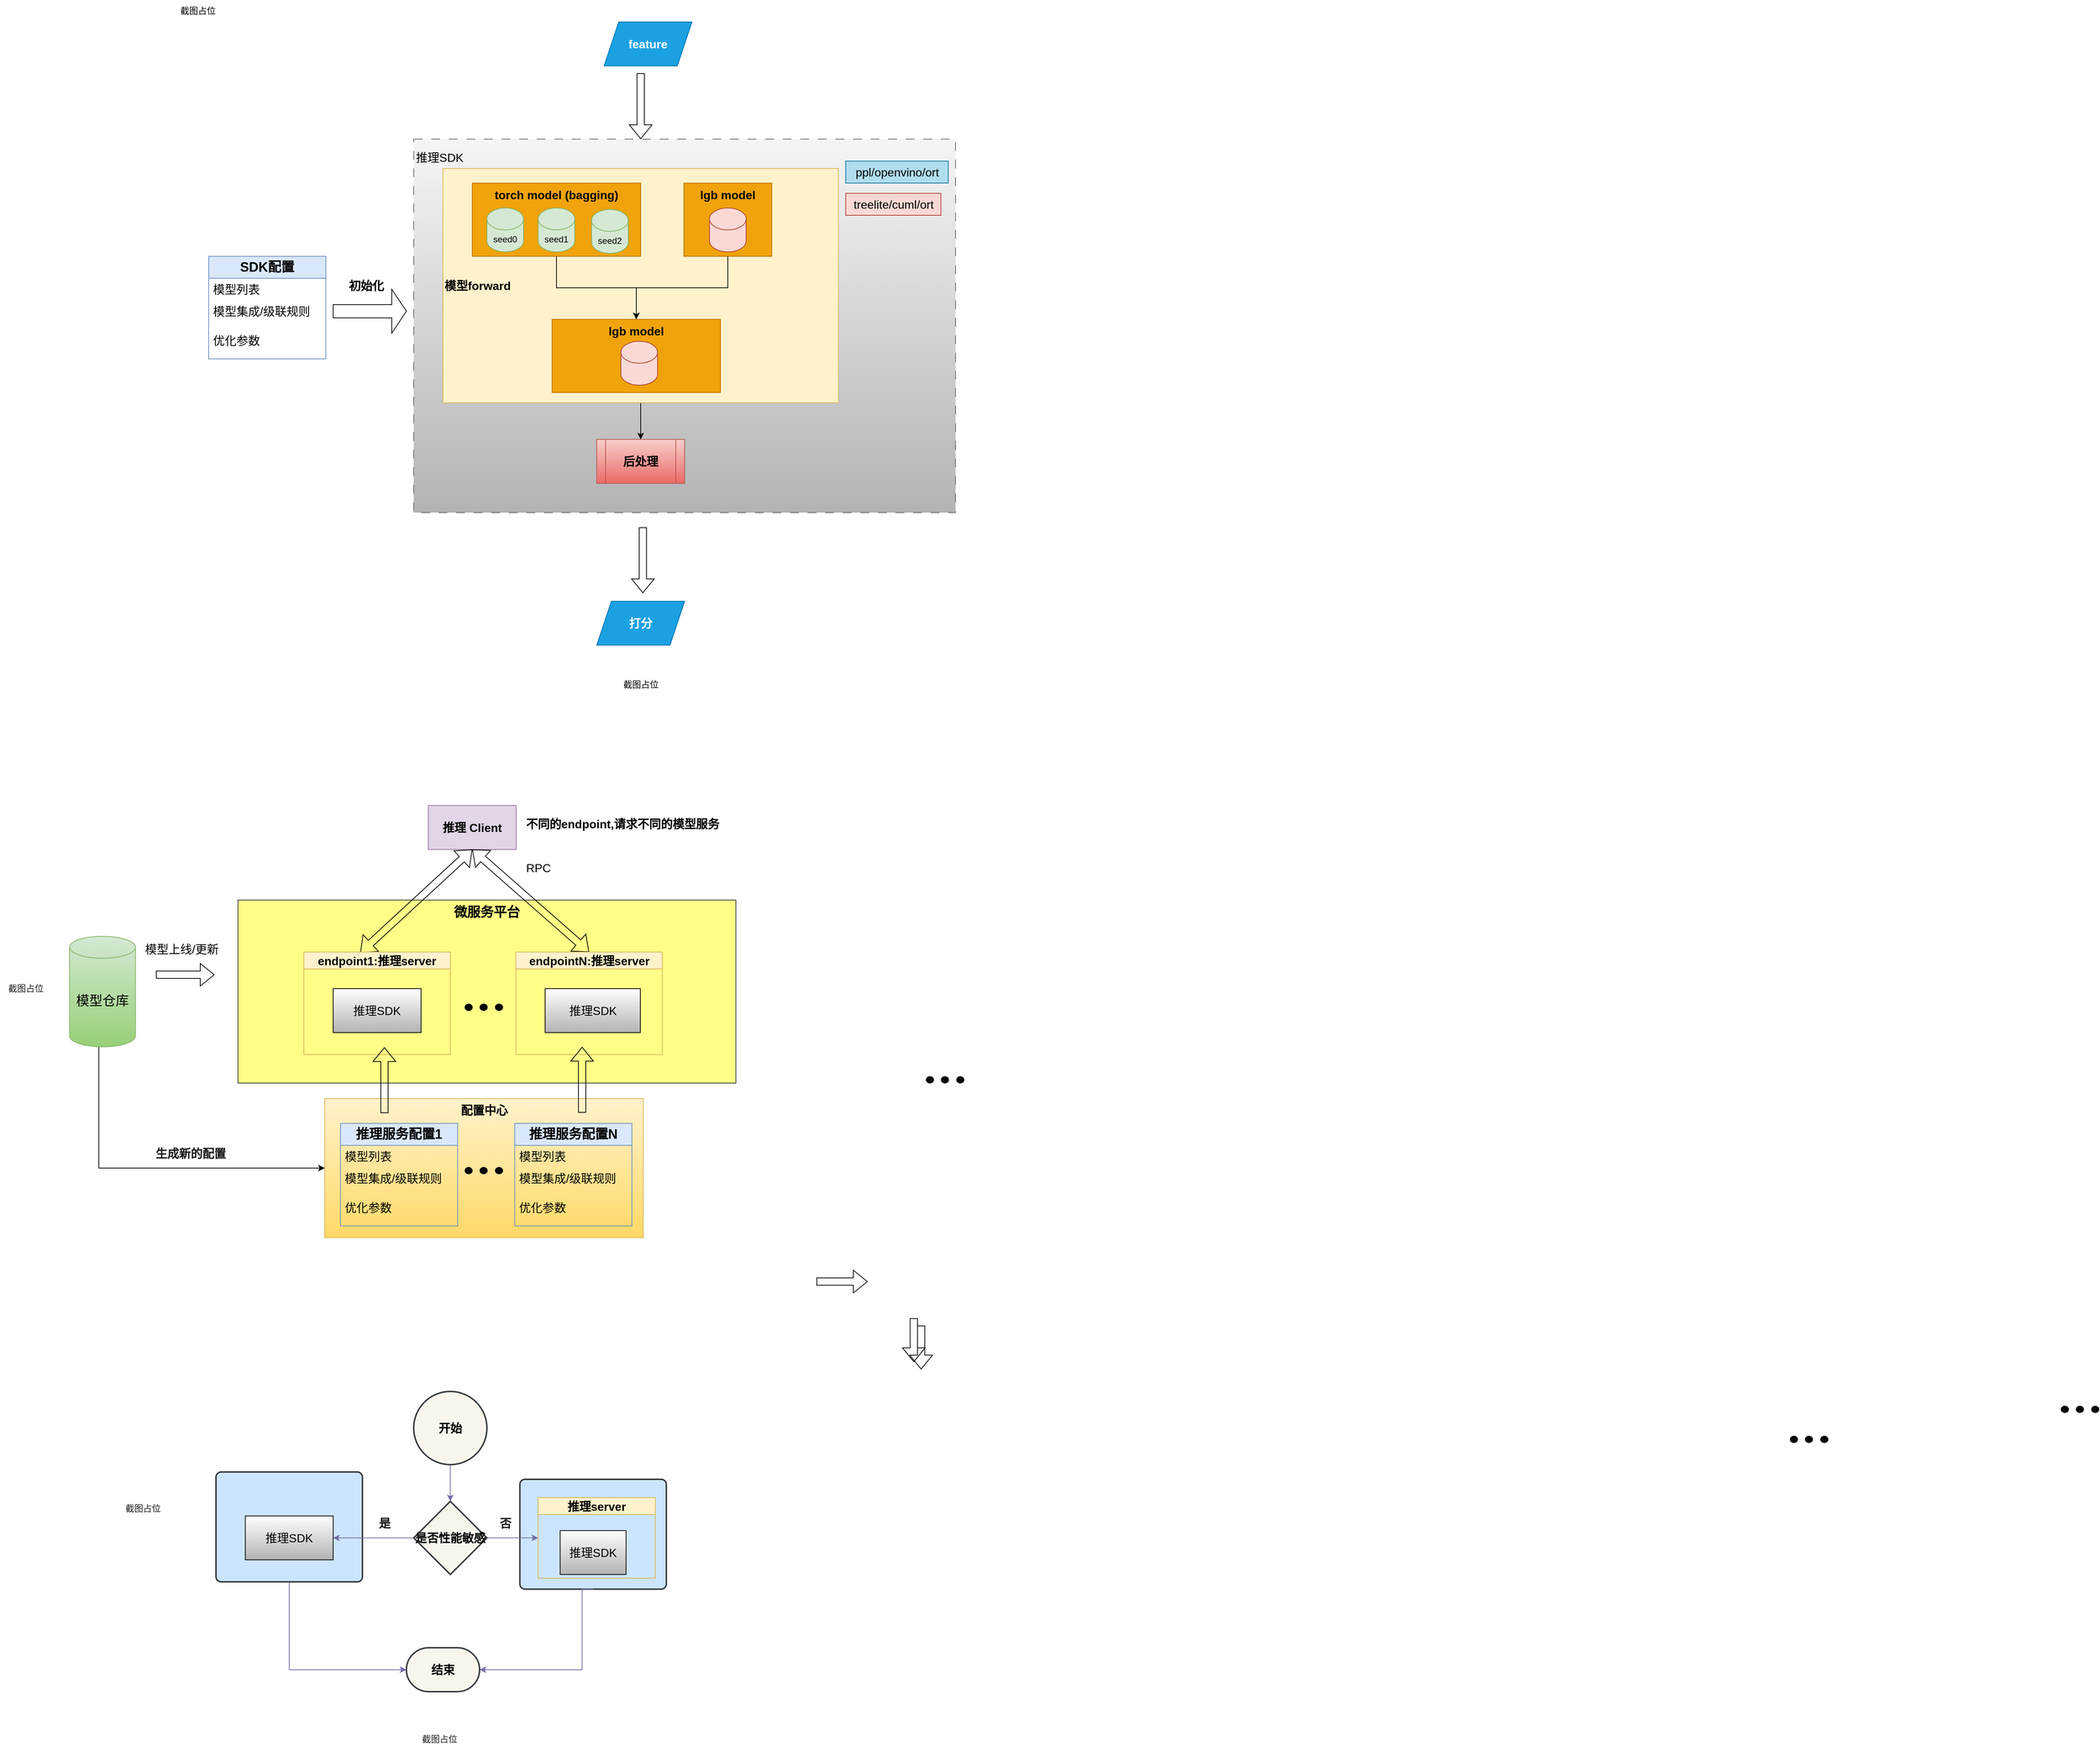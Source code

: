 <mxfile version="21.1.1" type="github">
  <diagram name="第 1 页" id="nnr06dnKJYtgya7jrnHT">
    <mxGraphModel dx="2261" dy="769" grid="1" gridSize="10" guides="1" tooltips="1" connect="1" arrows="1" fold="1" page="1" pageScale="1" pageWidth="827" pageHeight="1169" math="0" shadow="0">
      <root>
        <mxCell id="0" />
        <mxCell id="1" parent="0" />
        <mxCell id="UK8yWLkQY4NRwHUQAjbO-159" value="" style="rounded=1;whiteSpace=wrap;html=1;absoluteArcSize=1;arcSize=14;strokeWidth=2;strokeColor=#36393d;fillColor=#cce5ff;" vertex="1" parent="1">
          <mxGeometry x="345" y="2100" width="200" height="150" as="geometry" />
        </mxCell>
        <mxCell id="UK8yWLkQY4NRwHUQAjbO-138" value="&lt;font style=&quot;font-size: 18px;&quot;&gt;&lt;b&gt;微服务平台&lt;/b&gt;&lt;/font&gt;" style="rounded=0;whiteSpace=wrap;html=1;fillColor=#ffff88;strokeColor=#36393d;verticalAlign=top;" vertex="1" parent="1">
          <mxGeometry x="-40" y="1309" width="680" height="250" as="geometry" />
        </mxCell>
        <mxCell id="UK8yWLkQY4NRwHUQAjbO-98" value="&lt;font style=&quot;font-size: 16px;&quot;&gt;&lt;b&gt;配置中心&lt;/b&gt;&lt;/font&gt;" style="rounded=0;whiteSpace=wrap;html=1;fillColor=#fff2cc;gradientColor=#ffd966;strokeColor=#d6b656;align=center;verticalAlign=top;" vertex="1" parent="1">
          <mxGeometry x="78.5" y="1580" width="435" height="190" as="geometry" />
        </mxCell>
        <mxCell id="UK8yWLkQY4NRwHUQAjbO-15" value="" style="rounded=0;whiteSpace=wrap;html=1;dashed=1;dashPattern=12 12;fillColor=#f5f5f5;strokeColor=#666666;gradientColor=#b3b3b3;" vertex="1" parent="1">
          <mxGeometry x="200" y="270" width="740" height="510" as="geometry" />
        </mxCell>
        <mxCell id="UK8yWLkQY4NRwHUQAjbO-43" style="edgeStyle=orthogonalEdgeStyle;rounded=0;orthogonalLoop=1;jettySize=auto;html=1;" edge="1" parent="1" source="UK8yWLkQY4NRwHUQAjbO-1" target="UK8yWLkQY4NRwHUQAjbO-42">
          <mxGeometry relative="1" as="geometry" />
        </mxCell>
        <mxCell id="UK8yWLkQY4NRwHUQAjbO-1" value="&lt;font style=&quot;font-size: 16px;&quot;&gt;&lt;b&gt;模型forward&lt;/b&gt;&lt;/font&gt;" style="rounded=0;whiteSpace=wrap;html=1;fillColor=#fff2cc;strokeColor=#d6b656;labelPosition=center;verticalLabelPosition=middle;align=left;verticalAlign=middle;" vertex="1" parent="1">
          <mxGeometry x="240" y="310" width="540" height="320" as="geometry" />
        </mxCell>
        <mxCell id="UK8yWLkQY4NRwHUQAjbO-6" value="&lt;font style=&quot;font-size: 18px;&quot;&gt;&lt;b&gt;SDK配置&lt;/b&gt;&lt;/font&gt;" style="swimlane;fontStyle=0;childLayout=stackLayout;horizontal=1;startSize=30;horizontalStack=0;resizeParent=1;resizeParentMax=0;resizeLast=0;collapsible=1;marginBottom=0;whiteSpace=wrap;html=1;fillColor=#dae8fc;strokeColor=#6c8ebf;" vertex="1" parent="1">
          <mxGeometry x="-80" y="430" width="160" height="140" as="geometry" />
        </mxCell>
        <mxCell id="UK8yWLkQY4NRwHUQAjbO-7" value="&lt;font style=&quot;font-size: 16px;&quot;&gt;模型列表&lt;/font&gt;" style="text;strokeColor=none;fillColor=none;align=left;verticalAlign=middle;spacingLeft=4;spacingRight=4;overflow=hidden;points=[[0,0.5],[1,0.5]];portConstraint=eastwest;rotatable=0;whiteSpace=wrap;html=1;" vertex="1" parent="UK8yWLkQY4NRwHUQAjbO-6">
          <mxGeometry y="30" width="160" height="30" as="geometry" />
        </mxCell>
        <mxCell id="UK8yWLkQY4NRwHUQAjbO-8" value="&lt;font style=&quot;font-size: 16px;&quot;&gt;模型集成/级联规则&lt;/font&gt;" style="text;strokeColor=none;fillColor=none;align=left;verticalAlign=middle;spacingLeft=4;spacingRight=4;overflow=hidden;points=[[0,0.5],[1,0.5]];portConstraint=eastwest;rotatable=0;whiteSpace=wrap;html=1;" vertex="1" parent="UK8yWLkQY4NRwHUQAjbO-6">
          <mxGeometry y="60" width="160" height="30" as="geometry" />
        </mxCell>
        <object label="&lt;font style=&quot;font-size: 16px;&quot;&gt;优化参数&lt;/font&gt;" id="UK8yWLkQY4NRwHUQAjbO-9">
          <mxCell style="text;strokeColor=none;fillColor=none;align=left;verticalAlign=middle;spacingLeft=4;spacingRight=4;overflow=hidden;points=[[0,0.5],[1,0.5]];portConstraint=eastwest;rotatable=0;whiteSpace=wrap;html=1;" vertex="1" parent="UK8yWLkQY4NRwHUQAjbO-6">
            <mxGeometry y="90" width="160" height="50" as="geometry" />
          </mxCell>
        </object>
        <mxCell id="UK8yWLkQY4NRwHUQAjbO-11" value="" style="shape=flexArrow;endArrow=classic;html=1;rounded=0;" edge="1" parent="1">
          <mxGeometry width="50" height="50" relative="1" as="geometry">
            <mxPoint x="510" y="180" as="sourcePoint" />
            <mxPoint x="510" y="270" as="targetPoint" />
          </mxGeometry>
        </mxCell>
        <mxCell id="UK8yWLkQY4NRwHUQAjbO-16" value="&lt;font style=&quot;font-size: 16px;&quot;&gt;推理SDK&lt;/font&gt;" style="text;html=1;align=center;verticalAlign=middle;resizable=0;points=[];autosize=1;strokeColor=none;fillColor=none;" vertex="1" parent="1">
          <mxGeometry x="190" y="280" width="90" height="30" as="geometry" />
        </mxCell>
        <mxCell id="UK8yWLkQY4NRwHUQAjbO-23" value="&lt;font style=&quot;font-size: 16px;&quot;&gt;&lt;b&gt;feature&lt;/b&gt;&lt;/font&gt;" style="shape=parallelogram;perimeter=parallelogramPerimeter;whiteSpace=wrap;html=1;fixedSize=1;fillColor=#1ba1e2;strokeColor=#006EAF;fontColor=#ffffff;" vertex="1" parent="1">
          <mxGeometry x="460" y="110" width="120" height="60" as="geometry" />
        </mxCell>
        <mxCell id="UK8yWLkQY4NRwHUQAjbO-29" value="&lt;font style=&quot;font-size: 16px;&quot;&gt;treelite/cuml/ort&lt;/font&gt;" style="text;html=1;align=center;verticalAlign=middle;resizable=0;points=[];autosize=1;strokeColor=#ae4132;fillColor=#fad9d5;" vertex="1" parent="1">
          <mxGeometry x="790" y="344" width="130" height="30" as="geometry" />
        </mxCell>
        <mxCell id="UK8yWLkQY4NRwHUQAjbO-32" value="&lt;font style=&quot;font-size: 16px;&quot;&gt;ppl/openvino/ort&lt;/font&gt;" style="text;html=1;align=center;verticalAlign=middle;resizable=0;points=[];autosize=1;strokeColor=#10739e;fillColor=#b1ddf0;" vertex="1" parent="1">
          <mxGeometry x="790" y="300" width="140" height="30" as="geometry" />
        </mxCell>
        <mxCell id="UK8yWLkQY4NRwHUQAjbO-41" value="" style="group" vertex="1" connectable="0" parent="1">
          <mxGeometry x="280" y="330" width="409" height="286" as="geometry" />
        </mxCell>
        <mxCell id="UK8yWLkQY4NRwHUQAjbO-17" value="&lt;font style=&quot;font-size: 16px;&quot;&gt;&lt;b&gt;torch model (bagging)&lt;/b&gt;&lt;/font&gt;" style="rounded=0;whiteSpace=wrap;html=1;verticalAlign=top;fillColor=#f0a30a;fontColor=#000000;strokeColor=#BD7000;movable=1;resizable=1;rotatable=1;deletable=1;editable=1;locked=0;connectable=1;container=0;" vertex="1" parent="UK8yWLkQY4NRwHUQAjbO-41">
          <mxGeometry width="230" height="100" as="geometry" />
        </mxCell>
        <mxCell id="UK8yWLkQY4NRwHUQAjbO-12" value="seed0" style="shape=cylinder3;whiteSpace=wrap;html=1;boundedLbl=1;backgroundOutline=1;size=15;fillColor=#d5e8d4;strokeColor=#82b366;movable=1;resizable=1;rotatable=1;deletable=1;editable=1;locked=0;connectable=1;" vertex="1" parent="UK8yWLkQY4NRwHUQAjbO-41">
          <mxGeometry x="20" y="34" width="50" height="60" as="geometry" />
        </mxCell>
        <mxCell id="UK8yWLkQY4NRwHUQAjbO-13" value="seed1" style="shape=cylinder3;whiteSpace=wrap;html=1;boundedLbl=1;backgroundOutline=1;size=15;fillColor=#d5e8d4;strokeColor=#82b366;movable=1;resizable=1;rotatable=1;deletable=1;editable=1;locked=0;connectable=1;" vertex="1" parent="UK8yWLkQY4NRwHUQAjbO-41">
          <mxGeometry x="90" y="34" width="50" height="60" as="geometry" />
        </mxCell>
        <mxCell id="UK8yWLkQY4NRwHUQAjbO-18" value="seed2" style="shape=cylinder3;whiteSpace=wrap;html=1;boundedLbl=1;backgroundOutline=1;size=15;fillColor=#d5e8d4;strokeColor=#82b366;movable=1;resizable=1;rotatable=1;deletable=1;editable=1;locked=0;connectable=1;" vertex="1" parent="UK8yWLkQY4NRwHUQAjbO-41">
          <mxGeometry x="163" y="36" width="50" height="60" as="geometry" />
        </mxCell>
        <mxCell id="UK8yWLkQY4NRwHUQAjbO-24" value="&lt;span style=&quot;font-size: 16px;&quot;&gt;&lt;b&gt;lgb model&lt;/b&gt;&lt;/span&gt;" style="rounded=0;whiteSpace=wrap;html=1;verticalAlign=top;fillColor=#f0a30a;fontColor=#000000;strokeColor=#BD7000;movable=1;resizable=1;rotatable=1;deletable=1;editable=1;locked=0;connectable=1;container=0;" vertex="1" parent="UK8yWLkQY4NRwHUQAjbO-41">
          <mxGeometry x="289" width="120" height="100" as="geometry" />
        </mxCell>
        <mxCell id="UK8yWLkQY4NRwHUQAjbO-25" value="" style="shape=cylinder3;whiteSpace=wrap;html=1;boundedLbl=1;backgroundOutline=1;size=15;fillColor=#fad9d5;strokeColor=#ae4132;movable=1;resizable=1;rotatable=1;deletable=1;editable=1;locked=0;connectable=1;" vertex="1" parent="UK8yWLkQY4NRwHUQAjbO-41">
          <mxGeometry x="324" y="34" width="50" height="60" as="geometry" />
        </mxCell>
        <mxCell id="UK8yWLkQY4NRwHUQAjbO-36" value="&lt;span style=&quot;font-size: 16px;&quot;&gt;&lt;b&gt;lgb model&lt;/b&gt;&lt;/span&gt;" style="rounded=0;whiteSpace=wrap;html=1;verticalAlign=top;fillColor=#f0a30a;fontColor=#000000;strokeColor=#BD7000;movable=1;resizable=1;rotatable=1;deletable=1;editable=1;locked=0;connectable=1;container=0;" vertex="1" parent="UK8yWLkQY4NRwHUQAjbO-41">
          <mxGeometry x="109" y="186" width="230" height="100" as="geometry" />
        </mxCell>
        <mxCell id="UK8yWLkQY4NRwHUQAjbO-39" style="edgeStyle=orthogonalEdgeStyle;rounded=0;orthogonalLoop=1;jettySize=auto;html=1;entryX=0.5;entryY=0;entryDx=0;entryDy=0;" edge="1" parent="UK8yWLkQY4NRwHUQAjbO-41" source="UK8yWLkQY4NRwHUQAjbO-17" target="UK8yWLkQY4NRwHUQAjbO-36">
          <mxGeometry relative="1" as="geometry" />
        </mxCell>
        <mxCell id="UK8yWLkQY4NRwHUQAjbO-40" style="edgeStyle=orthogonalEdgeStyle;rounded=0;orthogonalLoop=1;jettySize=auto;html=1;entryX=0.5;entryY=0;entryDx=0;entryDy=0;" edge="1" parent="UK8yWLkQY4NRwHUQAjbO-41" source="UK8yWLkQY4NRwHUQAjbO-24" target="UK8yWLkQY4NRwHUQAjbO-36">
          <mxGeometry relative="1" as="geometry" />
        </mxCell>
        <mxCell id="UK8yWLkQY4NRwHUQAjbO-38" value="" style="shape=cylinder3;whiteSpace=wrap;html=1;boundedLbl=1;backgroundOutline=1;size=15;fillColor=#fad9d5;strokeColor=#ae4132;movable=1;resizable=1;rotatable=1;deletable=1;editable=1;locked=0;connectable=1;" vertex="1" parent="UK8yWLkQY4NRwHUQAjbO-41">
          <mxGeometry x="203" y="216" width="50" height="60" as="geometry" />
        </mxCell>
        <mxCell id="UK8yWLkQY4NRwHUQAjbO-42" value="&lt;font style=&quot;font-size: 16px;&quot;&gt;&lt;b&gt;后处理&lt;/b&gt;&lt;/font&gt;" style="shape=process;whiteSpace=wrap;html=1;backgroundOutline=1;fillColor=#f8cecc;gradientColor=#ea6b66;strokeColor=#b85450;" vertex="1" parent="1">
          <mxGeometry x="450" y="680" width="120" height="60" as="geometry" />
        </mxCell>
        <mxCell id="UK8yWLkQY4NRwHUQAjbO-53" value="&lt;span style=&quot;font-size: 16px;&quot;&gt;&lt;b&gt;打分&lt;/b&gt;&lt;/span&gt;" style="shape=parallelogram;perimeter=parallelogramPerimeter;whiteSpace=wrap;html=1;fixedSize=1;fillColor=#1ba1e2;strokeColor=#006EAF;fontColor=#ffffff;" vertex="1" parent="1">
          <mxGeometry x="450" y="901" width="120" height="60" as="geometry" />
        </mxCell>
        <mxCell id="UK8yWLkQY4NRwHUQAjbO-54" value="" style="shape=flexArrow;endArrow=classic;html=1;rounded=0;" edge="1" parent="1">
          <mxGeometry width="50" height="50" relative="1" as="geometry">
            <mxPoint x="513" y="800" as="sourcePoint" />
            <mxPoint x="513" y="890" as="targetPoint" />
          </mxGeometry>
        </mxCell>
        <mxCell id="UK8yWLkQY4NRwHUQAjbO-57" value="截图占位" style="text;html=1;align=center;verticalAlign=middle;resizable=0;points=[];autosize=1;strokeColor=none;fillColor=none;" vertex="1" parent="1">
          <mxGeometry x="-130" y="80" width="70" height="30" as="geometry" />
        </mxCell>
        <mxCell id="UK8yWLkQY4NRwHUQAjbO-58" value="截图占位" style="text;html=1;align=center;verticalAlign=middle;resizable=0;points=[];autosize=1;strokeColor=none;fillColor=none;" vertex="1" parent="1">
          <mxGeometry x="475" y="1000" width="70" height="30" as="geometry" />
        </mxCell>
        <mxCell id="UK8yWLkQY4NRwHUQAjbO-59" value="" style="shape=singleArrow;whiteSpace=wrap;html=1;" vertex="1" parent="1">
          <mxGeometry x="90" y="475" width="100" height="60" as="geometry" />
        </mxCell>
        <mxCell id="UK8yWLkQY4NRwHUQAjbO-60" value="&lt;font style=&quot;font-size: 16px;&quot;&gt;&lt;b&gt;初始化&lt;/b&gt;&lt;/font&gt;" style="text;html=1;align=center;verticalAlign=middle;resizable=0;points=[];autosize=1;strokeColor=none;fillColor=none;" vertex="1" parent="1">
          <mxGeometry x="100" y="455" width="70" height="30" as="geometry" />
        </mxCell>
        <mxCell id="UK8yWLkQY4NRwHUQAjbO-71" value="&lt;font style=&quot;font-size: 16px;&quot;&gt;&lt;b&gt;推理 Client&lt;/b&gt;&lt;/font&gt;" style="rounded=0;whiteSpace=wrap;html=1;fillColor=#e1d5e7;strokeColor=#9673a6;" vertex="1" parent="1">
          <mxGeometry x="220" y="1180" width="120" height="60" as="geometry" />
        </mxCell>
        <mxCell id="UK8yWLkQY4NRwHUQAjbO-77" value="&lt;font style=&quot;font-size: 16px;&quot;&gt;RPC&lt;/font&gt;" style="text;html=1;align=center;verticalAlign=middle;resizable=0;points=[];autosize=1;strokeColor=none;fillColor=none;" vertex="1" parent="1">
          <mxGeometry x="340" y="1250" width="60" height="30" as="geometry" />
        </mxCell>
        <mxCell id="UK8yWLkQY4NRwHUQAjbO-78" value="" style="shape=flexArrow;endArrow=classic;html=1;rounded=0;" edge="1" parent="1">
          <mxGeometry width="50" height="50" relative="1" as="geometry">
            <mxPoint x="883" y="1880" as="sourcePoint" />
            <mxPoint x="883" y="1940" as="targetPoint" />
          </mxGeometry>
        </mxCell>
        <mxCell id="UK8yWLkQY4NRwHUQAjbO-80" value="" style="shape=flexArrow;endArrow=classic;startArrow=classic;html=1;rounded=0;entryX=0.5;entryY=1;entryDx=0;entryDy=0;exitX=0.385;exitY=0.007;exitDx=0;exitDy=0;exitPerimeter=0;" edge="1" parent="1" source="UK8yWLkQY4NRwHUQAjbO-65" target="UK8yWLkQY4NRwHUQAjbO-71">
          <mxGeometry width="100" height="100" relative="1" as="geometry">
            <mxPoint x="110" y="1330" as="sourcePoint" />
            <mxPoint x="210" y="1230" as="targetPoint" />
          </mxGeometry>
        </mxCell>
        <mxCell id="UK8yWLkQY4NRwHUQAjbO-81" value="" style="shape=flexArrow;endArrow=classic;startArrow=classic;html=1;rounded=0;entryX=0.5;entryY=1;entryDx=0;entryDy=0;exitX=0.5;exitY=0;exitDx=0;exitDy=0;" edge="1" parent="1" source="UK8yWLkQY4NRwHUQAjbO-69" target="UK8yWLkQY4NRwHUQAjbO-71">
          <mxGeometry width="100" height="100" relative="1" as="geometry">
            <mxPoint x="394" y="1325" as="sourcePoint" />
            <mxPoint x="280" y="1215" as="targetPoint" />
          </mxGeometry>
        </mxCell>
        <mxCell id="UK8yWLkQY4NRwHUQAjbO-91" value="&lt;font style=&quot;font-size: 16px;&quot;&gt;&lt;b&gt;不同的endpoint,请求不同的模型服务&lt;/b&gt;&lt;/font&gt;" style="text;html=1;align=center;verticalAlign=middle;resizable=0;points=[];autosize=1;strokeColor=none;fillColor=none;" vertex="1" parent="1">
          <mxGeometry x="339.5" y="1190" width="290" height="30" as="geometry" />
        </mxCell>
        <mxCell id="UK8yWLkQY4NRwHUQAjbO-94" value="&lt;font style=&quot;font-size: 18px;&quot;&gt;&lt;b&gt;推理服务配置1&lt;/b&gt;&lt;/font&gt;" style="swimlane;fontStyle=0;childLayout=stackLayout;horizontal=1;startSize=30;horizontalStack=0;resizeParent=1;resizeParentMax=0;resizeLast=0;collapsible=1;marginBottom=0;whiteSpace=wrap;html=1;fillColor=#dae8fc;strokeColor=#6c8ebf;" vertex="1" parent="1">
          <mxGeometry x="100" y="1614" width="160" height="140" as="geometry" />
        </mxCell>
        <mxCell id="UK8yWLkQY4NRwHUQAjbO-95" value="&lt;font style=&quot;font-size: 16px;&quot;&gt;模型列表&lt;/font&gt;" style="text;strokeColor=none;fillColor=none;align=left;verticalAlign=middle;spacingLeft=4;spacingRight=4;overflow=hidden;points=[[0,0.5],[1,0.5]];portConstraint=eastwest;rotatable=0;whiteSpace=wrap;html=1;" vertex="1" parent="UK8yWLkQY4NRwHUQAjbO-94">
          <mxGeometry y="30" width="160" height="30" as="geometry" />
        </mxCell>
        <mxCell id="UK8yWLkQY4NRwHUQAjbO-96" value="&lt;font style=&quot;font-size: 16px;&quot;&gt;模型集成/级联规则&lt;/font&gt;" style="text;strokeColor=none;fillColor=none;align=left;verticalAlign=middle;spacingLeft=4;spacingRight=4;overflow=hidden;points=[[0,0.5],[1,0.5]];portConstraint=eastwest;rotatable=0;whiteSpace=wrap;html=1;" vertex="1" parent="UK8yWLkQY4NRwHUQAjbO-94">
          <mxGeometry y="60" width="160" height="30" as="geometry" />
        </mxCell>
        <object label="&lt;font style=&quot;font-size: 16px;&quot;&gt;优化参数&lt;/font&gt;" id="UK8yWLkQY4NRwHUQAjbO-97">
          <mxCell style="text;strokeColor=none;fillColor=none;align=left;verticalAlign=middle;spacingLeft=4;spacingRight=4;overflow=hidden;points=[[0,0.5],[1,0.5]];portConstraint=eastwest;rotatable=0;whiteSpace=wrap;html=1;" vertex="1" parent="UK8yWLkQY4NRwHUQAjbO-94">
            <mxGeometry y="90" width="160" height="50" as="geometry" />
          </mxCell>
        </object>
        <mxCell id="UK8yWLkQY4NRwHUQAjbO-65" value="&lt;font style=&quot;font-size: 16px;&quot;&gt;endpoint1:推理server&lt;/font&gt;" style="swimlane;whiteSpace=wrap;html=1;fillColor=#fff2cc;strokeColor=#d6b656;" vertex="1" parent="1">
          <mxGeometry x="50" y="1380" width="200" height="140" as="geometry" />
        </mxCell>
        <mxCell id="UK8yWLkQY4NRwHUQAjbO-66" value="&lt;font style=&quot;font-size: 16px;&quot;&gt;推理SDK&lt;/font&gt;" style="rounded=0;whiteSpace=wrap;html=1;gradientColor=#B3B3B3;" vertex="1" parent="UK8yWLkQY4NRwHUQAjbO-65">
          <mxGeometry x="40" y="50" width="120" height="60" as="geometry" />
        </mxCell>
        <mxCell id="UK8yWLkQY4NRwHUQAjbO-69" value="&lt;font style=&quot;font-size: 16px;&quot;&gt;endpointN:推理server&lt;/font&gt;" style="swimlane;whiteSpace=wrap;html=1;fillColor=#fff2cc;strokeColor=#d6b656;" vertex="1" parent="1">
          <mxGeometry x="339.5" y="1380" width="200" height="140" as="geometry" />
        </mxCell>
        <mxCell id="UK8yWLkQY4NRwHUQAjbO-70" value="&lt;font style=&quot;font-size: 16px;&quot;&gt;推理SDK&lt;/font&gt;" style="rounded=0;whiteSpace=wrap;html=1;gradientColor=#B3B3B3;" vertex="1" parent="UK8yWLkQY4NRwHUQAjbO-69">
          <mxGeometry x="40" y="50" width="130" height="60" as="geometry" />
        </mxCell>
        <mxCell id="UK8yWLkQY4NRwHUQAjbO-87" value="" style="group" vertex="1" connectable="0" parent="1">
          <mxGeometry x="270" y="1451" width="52" height="9" as="geometry" />
        </mxCell>
        <mxCell id="UK8yWLkQY4NRwHUQAjbO-88" value="" style="ellipse;whiteSpace=wrap;html=1;fillColor=#000000;" vertex="1" parent="UK8yWLkQY4NRwHUQAjbO-87">
          <mxGeometry width="10" height="9" as="geometry" />
        </mxCell>
        <mxCell id="UK8yWLkQY4NRwHUQAjbO-89" value="" style="ellipse;whiteSpace=wrap;html=1;fillColor=#000000;" vertex="1" parent="UK8yWLkQY4NRwHUQAjbO-87">
          <mxGeometry x="20.5" width="10" height="9" as="geometry" />
        </mxCell>
        <mxCell id="UK8yWLkQY4NRwHUQAjbO-90" value="" style="ellipse;whiteSpace=wrap;html=1;fillColor=#000000;" vertex="1" parent="UK8yWLkQY4NRwHUQAjbO-87">
          <mxGeometry x="41.5" width="10" height="9" as="geometry" />
        </mxCell>
        <mxCell id="UK8yWLkQY4NRwHUQAjbO-105" value="" style="group" vertex="1" connectable="0" parent="1">
          <mxGeometry x="900" y="1550" width="52" height="9" as="geometry" />
        </mxCell>
        <mxCell id="UK8yWLkQY4NRwHUQAjbO-106" value="" style="ellipse;whiteSpace=wrap;html=1;fillColor=#000000;" vertex="1" parent="UK8yWLkQY4NRwHUQAjbO-105">
          <mxGeometry width="10" height="9" as="geometry" />
        </mxCell>
        <mxCell id="UK8yWLkQY4NRwHUQAjbO-107" value="" style="ellipse;whiteSpace=wrap;html=1;fillColor=#000000;" vertex="1" parent="UK8yWLkQY4NRwHUQAjbO-105">
          <mxGeometry x="20.5" width="10" height="9" as="geometry" />
        </mxCell>
        <mxCell id="UK8yWLkQY4NRwHUQAjbO-108" value="" style="ellipse;whiteSpace=wrap;html=1;fillColor=#000000;" vertex="1" parent="UK8yWLkQY4NRwHUQAjbO-105">
          <mxGeometry x="41.5" width="10" height="9" as="geometry" />
        </mxCell>
        <mxCell id="UK8yWLkQY4NRwHUQAjbO-109" value="&lt;font style=&quot;font-size: 18px;&quot;&gt;&lt;b&gt;推理服务配置N&lt;/b&gt;&lt;/font&gt;" style="swimlane;fontStyle=0;childLayout=stackLayout;horizontal=1;startSize=30;horizontalStack=0;resizeParent=1;resizeParentMax=0;resizeLast=0;collapsible=1;marginBottom=0;whiteSpace=wrap;html=1;fillColor=#dae8fc;strokeColor=#6c8ebf;" vertex="1" parent="1">
          <mxGeometry x="338" y="1614" width="160" height="140" as="geometry" />
        </mxCell>
        <mxCell id="UK8yWLkQY4NRwHUQAjbO-110" value="&lt;font style=&quot;font-size: 16px;&quot;&gt;模型列表&lt;/font&gt;" style="text;strokeColor=none;fillColor=none;align=left;verticalAlign=middle;spacingLeft=4;spacingRight=4;overflow=hidden;points=[[0,0.5],[1,0.5]];portConstraint=eastwest;rotatable=0;whiteSpace=wrap;html=1;" vertex="1" parent="UK8yWLkQY4NRwHUQAjbO-109">
          <mxGeometry y="30" width="160" height="30" as="geometry" />
        </mxCell>
        <mxCell id="UK8yWLkQY4NRwHUQAjbO-111" value="&lt;font style=&quot;font-size: 16px;&quot;&gt;模型集成/级联规则&lt;/font&gt;" style="text;strokeColor=none;fillColor=none;align=left;verticalAlign=middle;spacingLeft=4;spacingRight=4;overflow=hidden;points=[[0,0.5],[1,0.5]];portConstraint=eastwest;rotatable=0;whiteSpace=wrap;html=1;" vertex="1" parent="UK8yWLkQY4NRwHUQAjbO-109">
          <mxGeometry y="60" width="160" height="30" as="geometry" />
        </mxCell>
        <object label="&lt;font style=&quot;font-size: 16px;&quot;&gt;优化参数&lt;/font&gt;" id="UK8yWLkQY4NRwHUQAjbO-112">
          <mxCell style="text;strokeColor=none;fillColor=none;align=left;verticalAlign=middle;spacingLeft=4;spacingRight=4;overflow=hidden;points=[[0,0.5],[1,0.5]];portConstraint=eastwest;rotatable=0;whiteSpace=wrap;html=1;" vertex="1" parent="UK8yWLkQY4NRwHUQAjbO-109">
            <mxGeometry y="90" width="160" height="50" as="geometry" />
          </mxCell>
        </object>
        <mxCell id="UK8yWLkQY4NRwHUQAjbO-113" value="" style="group" vertex="1" connectable="0" parent="1">
          <mxGeometry x="2080" y="2041" width="52" height="9" as="geometry" />
        </mxCell>
        <mxCell id="UK8yWLkQY4NRwHUQAjbO-114" value="" style="ellipse;whiteSpace=wrap;html=1;fillColor=#000000;" vertex="1" parent="UK8yWLkQY4NRwHUQAjbO-113">
          <mxGeometry width="10" height="9" as="geometry" />
        </mxCell>
        <mxCell id="UK8yWLkQY4NRwHUQAjbO-115" value="" style="ellipse;whiteSpace=wrap;html=1;fillColor=#000000;" vertex="1" parent="UK8yWLkQY4NRwHUQAjbO-113">
          <mxGeometry x="20.5" width="10" height="9" as="geometry" />
        </mxCell>
        <mxCell id="UK8yWLkQY4NRwHUQAjbO-116" value="" style="ellipse;whiteSpace=wrap;html=1;fillColor=#000000;" vertex="1" parent="UK8yWLkQY4NRwHUQAjbO-113">
          <mxGeometry x="41.5" width="10" height="9" as="geometry" />
        </mxCell>
        <mxCell id="UK8yWLkQY4NRwHUQAjbO-117" value="" style="group" vertex="1" connectable="0" parent="1">
          <mxGeometry x="2450" y="2000" width="52" height="9" as="geometry" />
        </mxCell>
        <mxCell id="UK8yWLkQY4NRwHUQAjbO-118" value="" style="ellipse;whiteSpace=wrap;html=1;fillColor=#000000;" vertex="1" parent="UK8yWLkQY4NRwHUQAjbO-117">
          <mxGeometry width="10" height="9" as="geometry" />
        </mxCell>
        <mxCell id="UK8yWLkQY4NRwHUQAjbO-119" value="" style="ellipse;whiteSpace=wrap;html=1;fillColor=#000000;" vertex="1" parent="UK8yWLkQY4NRwHUQAjbO-117">
          <mxGeometry x="20.5" width="10" height="9" as="geometry" />
        </mxCell>
        <mxCell id="UK8yWLkQY4NRwHUQAjbO-120" value="" style="ellipse;whiteSpace=wrap;html=1;fillColor=#000000;" vertex="1" parent="UK8yWLkQY4NRwHUQAjbO-117">
          <mxGeometry x="41.5" width="10" height="9" as="geometry" />
        </mxCell>
        <mxCell id="UK8yWLkQY4NRwHUQAjbO-125" value="" style="group" vertex="1" connectable="0" parent="1">
          <mxGeometry x="270" y="1674" width="52" height="9" as="geometry" />
        </mxCell>
        <mxCell id="UK8yWLkQY4NRwHUQAjbO-126" value="" style="ellipse;whiteSpace=wrap;html=1;fillColor=#000000;" vertex="1" parent="UK8yWLkQY4NRwHUQAjbO-125">
          <mxGeometry width="10" height="9" as="geometry" />
        </mxCell>
        <mxCell id="UK8yWLkQY4NRwHUQAjbO-127" value="" style="ellipse;whiteSpace=wrap;html=1;fillColor=#000000;" vertex="1" parent="UK8yWLkQY4NRwHUQAjbO-125">
          <mxGeometry x="20.5" width="10" height="9" as="geometry" />
        </mxCell>
        <mxCell id="UK8yWLkQY4NRwHUQAjbO-128" value="" style="ellipse;whiteSpace=wrap;html=1;fillColor=#000000;" vertex="1" parent="UK8yWLkQY4NRwHUQAjbO-125">
          <mxGeometry x="41.5" width="10" height="9" as="geometry" />
        </mxCell>
        <mxCell id="UK8yWLkQY4NRwHUQAjbO-131" value="" style="shape=flexArrow;endArrow=classic;html=1;rounded=0;" edge="1" parent="1">
          <mxGeometry width="50" height="50" relative="1" as="geometry">
            <mxPoint x="893" y="1890" as="sourcePoint" />
            <mxPoint x="893" y="1950" as="targetPoint" />
          </mxGeometry>
        </mxCell>
        <mxCell id="UK8yWLkQY4NRwHUQAjbO-133" value="" style="shape=flexArrow;endArrow=none;html=1;rounded=0;startArrow=block;endFill=0;" edge="1" parent="1">
          <mxGeometry width="50" height="50" relative="1" as="geometry">
            <mxPoint x="160" y="1510" as="sourcePoint" />
            <mxPoint x="160" y="1600" as="targetPoint" />
          </mxGeometry>
        </mxCell>
        <mxCell id="UK8yWLkQY4NRwHUQAjbO-134" value="" style="shape=flexArrow;endArrow=none;html=1;rounded=0;startArrow=block;endFill=0;" edge="1" parent="1">
          <mxGeometry width="50" height="50" relative="1" as="geometry">
            <mxPoint x="430" y="1509.5" as="sourcePoint" />
            <mxPoint x="430" y="1599.5" as="targetPoint" />
          </mxGeometry>
        </mxCell>
        <mxCell id="UK8yWLkQY4NRwHUQAjbO-142" style="edgeStyle=elbowEdgeStyle;rounded=0;orthogonalLoop=1;jettySize=auto;html=1;entryX=0;entryY=0.5;entryDx=0;entryDy=0;" edge="1" parent="1" source="UK8yWLkQY4NRwHUQAjbO-135" target="UK8yWLkQY4NRwHUQAjbO-98">
          <mxGeometry relative="1" as="geometry">
            <Array as="points">
              <mxPoint x="-230" y="1560" />
            </Array>
          </mxGeometry>
        </mxCell>
        <mxCell id="UK8yWLkQY4NRwHUQAjbO-135" value="&lt;font style=&quot;font-size: 18px;&quot;&gt;模型仓库&lt;/font&gt;" style="shape=cylinder3;whiteSpace=wrap;html=1;boundedLbl=1;backgroundOutline=1;size=15;fillColor=#d5e8d4;gradientColor=#97d077;strokeColor=#82b366;" vertex="1" parent="1">
          <mxGeometry x="-270" y="1358.5" width="90" height="151" as="geometry" />
        </mxCell>
        <mxCell id="UK8yWLkQY4NRwHUQAjbO-136" value="" style="shape=flexArrow;endArrow=classic;html=1;rounded=0;" edge="1" parent="1">
          <mxGeometry width="50" height="50" relative="1" as="geometry">
            <mxPoint x="750" y="1830" as="sourcePoint" />
            <mxPoint x="820" y="1830" as="targetPoint" />
          </mxGeometry>
        </mxCell>
        <mxCell id="UK8yWLkQY4NRwHUQAjbO-137" value="" style="shape=flexArrow;endArrow=classic;html=1;rounded=0;" edge="1" parent="1">
          <mxGeometry width="50" height="50" relative="1" as="geometry">
            <mxPoint x="-152" y="1411" as="sourcePoint" />
            <mxPoint x="-72" y="1411" as="targetPoint" />
          </mxGeometry>
        </mxCell>
        <mxCell id="UK8yWLkQY4NRwHUQAjbO-139" value="&lt;font style=&quot;font-size: 16px;&quot;&gt;模型上线/更新&lt;/font&gt;" style="text;html=1;align=center;verticalAlign=middle;resizable=0;points=[];autosize=1;strokeColor=none;fillColor=none;" vertex="1" parent="1">
          <mxGeometry x="-177" y="1361" width="120" height="30" as="geometry" />
        </mxCell>
        <mxCell id="UK8yWLkQY4NRwHUQAjbO-143" value="&lt;font style=&quot;font-size: 16px;&quot;&gt;&lt;b&gt;生成新的配置&lt;/b&gt;&lt;/font&gt;" style="text;html=1;align=center;verticalAlign=middle;resizable=0;points=[];autosize=1;strokeColor=none;fillColor=none;fontColor=#1A1A1A;" vertex="1" parent="1">
          <mxGeometry x="-165" y="1640" width="120" height="30" as="geometry" />
        </mxCell>
        <mxCell id="UK8yWLkQY4NRwHUQAjbO-144" value="截图占位" style="text;html=1;align=center;verticalAlign=middle;resizable=0;points=[];autosize=1;strokeColor=none;fillColor=none;fontColor=#1A1A1A;" vertex="1" parent="1">
          <mxGeometry x="-365" y="1415" width="70" height="30" as="geometry" />
        </mxCell>
        <mxCell id="UK8yWLkQY4NRwHUQAjbO-148" style="edgeStyle=orthogonalEdgeStyle;rounded=0;orthogonalLoop=1;jettySize=auto;html=1;entryX=0.5;entryY=0;entryDx=0;entryDy=0;entryPerimeter=0;strokeColor=#736CA8;fontColor=#1A1A1A;" edge="1" parent="1" source="UK8yWLkQY4NRwHUQAjbO-145" target="UK8yWLkQY4NRwHUQAjbO-147">
          <mxGeometry relative="1" as="geometry" />
        </mxCell>
        <mxCell id="UK8yWLkQY4NRwHUQAjbO-145" value="&lt;font style=&quot;font-size: 16px;&quot;&gt;&lt;b&gt;开始&lt;/b&gt;&lt;/font&gt;" style="strokeWidth=2;html=1;shape=mxgraph.flowchart.start_2;whiteSpace=wrap;strokeColor=#36393d;fillColor=#f9f7ed;" vertex="1" parent="1">
          <mxGeometry x="200" y="1980" width="100" height="100" as="geometry" />
        </mxCell>
        <mxCell id="UK8yWLkQY4NRwHUQAjbO-162" style="edgeStyle=elbowEdgeStyle;rounded=0;orthogonalLoop=1;jettySize=auto;html=1;strokeColor=#736CA8;fontColor=#1A1A1A;" edge="1" parent="1" source="UK8yWLkQY4NRwHUQAjbO-151" target="UK8yWLkQY4NRwHUQAjbO-161">
          <mxGeometry relative="1" as="geometry">
            <Array as="points">
              <mxPoint x="30" y="2290" />
            </Array>
          </mxGeometry>
        </mxCell>
        <mxCell id="UK8yWLkQY4NRwHUQAjbO-151" value="" style="rounded=1;whiteSpace=wrap;html=1;absoluteArcSize=1;arcSize=14;strokeWidth=2;strokeColor=#36393d;fillColor=#cce5ff;" vertex="1" parent="1">
          <mxGeometry x="-70" y="2090" width="200" height="150" as="geometry" />
        </mxCell>
        <mxCell id="UK8yWLkQY4NRwHUQAjbO-150" style="edgeStyle=orthogonalEdgeStyle;rounded=0;orthogonalLoop=1;jettySize=auto;html=1;strokeColor=#736CA8;fontColor=#1A1A1A;" edge="1" parent="1" source="UK8yWLkQY4NRwHUQAjbO-147">
          <mxGeometry relative="1" as="geometry">
            <mxPoint x="90" y="2180" as="targetPoint" />
          </mxGeometry>
        </mxCell>
        <mxCell id="UK8yWLkQY4NRwHUQAjbO-160" style="edgeStyle=orthogonalEdgeStyle;rounded=0;orthogonalLoop=1;jettySize=auto;html=1;strokeColor=#736CA8;fontColor=#1A1A1A;entryX=0;entryY=0.5;entryDx=0;entryDy=0;" edge="1" parent="1" source="UK8yWLkQY4NRwHUQAjbO-147" target="UK8yWLkQY4NRwHUQAjbO-157">
          <mxGeometry relative="1" as="geometry">
            <mxPoint x="370" y="2180" as="targetPoint" />
          </mxGeometry>
        </mxCell>
        <mxCell id="UK8yWLkQY4NRwHUQAjbO-147" value="&lt;font style=&quot;font-size: 16px;&quot;&gt;&lt;b&gt;是否性能敏感&lt;/b&gt;&lt;/font&gt;" style="strokeWidth=2;html=1;shape=mxgraph.flowchart.decision;whiteSpace=wrap;strokeColor=#36393d;fillColor=#f9f7ed;" vertex="1" parent="1">
          <mxGeometry x="200" y="2130" width="100" height="100" as="geometry" />
        </mxCell>
        <mxCell id="UK8yWLkQY4NRwHUQAjbO-152" value="&lt;font style=&quot;font-size: 16px;&quot;&gt;推理SDK&lt;/font&gt;" style="rounded=0;whiteSpace=wrap;html=1;gradientColor=#B3B3B3;" vertex="1" parent="1">
          <mxGeometry x="-30" y="2150" width="120" height="60" as="geometry" />
        </mxCell>
        <mxCell id="UK8yWLkQY4NRwHUQAjbO-153" value="&lt;font style=&quot;font-size: 16px;&quot;&gt;&lt;b&gt;是&lt;/b&gt;&lt;/font&gt;" style="text;html=1;align=center;verticalAlign=middle;resizable=0;points=[];autosize=1;strokeColor=none;fillColor=none;fontColor=#1A1A1A;" vertex="1" parent="1">
          <mxGeometry x="140" y="2145" width="40" height="30" as="geometry" />
        </mxCell>
        <mxCell id="UK8yWLkQY4NRwHUQAjbO-163" style="edgeStyle=elbowEdgeStyle;rounded=0;orthogonalLoop=1;jettySize=auto;html=1;entryX=1;entryY=0.5;entryDx=0;entryDy=0;entryPerimeter=0;strokeColor=#736CA8;fontColor=#1A1A1A;exitX=0.5;exitY=1;exitDx=0;exitDy=0;" edge="1" parent="1" source="UK8yWLkQY4NRwHUQAjbO-159" target="UK8yWLkQY4NRwHUQAjbO-161">
          <mxGeometry relative="1" as="geometry">
            <Array as="points">
              <mxPoint x="430" y="2280" />
            </Array>
          </mxGeometry>
        </mxCell>
        <mxCell id="UK8yWLkQY4NRwHUQAjbO-161" value="&lt;font style=&quot;font-size: 16px;&quot;&gt;&lt;b&gt;结束&lt;/b&gt;&lt;/font&gt;" style="strokeWidth=2;html=1;shape=mxgraph.flowchart.terminator;whiteSpace=wrap;strokeColor=#36393d;fillColor=#f9f7ed;" vertex="1" parent="1">
          <mxGeometry x="190" y="2330" width="100" height="60" as="geometry" />
        </mxCell>
        <mxCell id="UK8yWLkQY4NRwHUQAjbO-164" value="" style="group" vertex="1" connectable="0" parent="1">
          <mxGeometry x="370" y="2125" width="180" height="125" as="geometry" />
        </mxCell>
        <mxCell id="UK8yWLkQY4NRwHUQAjbO-157" value="&lt;font style=&quot;font-size: 16px;&quot;&gt;推理server&lt;/font&gt;" style="swimlane;whiteSpace=wrap;html=1;fillColor=#fff2cc;strokeColor=#d6b656;container=0;" vertex="1" parent="UK8yWLkQY4NRwHUQAjbO-164">
          <mxGeometry width="160" height="110" as="geometry" />
        </mxCell>
        <mxCell id="UK8yWLkQY4NRwHUQAjbO-158" value="&lt;font style=&quot;font-size: 16px;&quot;&gt;推理SDK&lt;/font&gt;" style="rounded=0;whiteSpace=wrap;html=1;gradientColor=#B3B3B3;container=0;" vertex="1" parent="UK8yWLkQY4NRwHUQAjbO-164">
          <mxGeometry x="30" y="45" width="90" height="60" as="geometry" />
        </mxCell>
        <mxCell id="UK8yWLkQY4NRwHUQAjbO-165" value="&lt;span style=&quot;font-size: 16px;&quot;&gt;&lt;b&gt;否&lt;/b&gt;&lt;/span&gt;" style="text;html=1;align=center;verticalAlign=middle;resizable=0;points=[];autosize=1;strokeColor=none;fillColor=none;fontColor=#1A1A1A;" vertex="1" parent="1">
          <mxGeometry x="305" y="2145" width="40" height="30" as="geometry" />
        </mxCell>
        <mxCell id="UK8yWLkQY4NRwHUQAjbO-167" value="截图占位" style="text;html=1;align=center;verticalAlign=middle;resizable=0;points=[];autosize=1;strokeColor=none;fillColor=none;fontColor=#1A1A1A;" vertex="1" parent="1">
          <mxGeometry x="-205" y="2125" width="70" height="30" as="geometry" />
        </mxCell>
        <mxCell id="UK8yWLkQY4NRwHUQAjbO-168" value="截图占位" style="text;html=1;align=center;verticalAlign=middle;resizable=0;points=[];autosize=1;strokeColor=none;fillColor=none;fontColor=#1A1A1A;" vertex="1" parent="1">
          <mxGeometry x="200" y="2440" width="70" height="30" as="geometry" />
        </mxCell>
      </root>
    </mxGraphModel>
  </diagram>
</mxfile>
